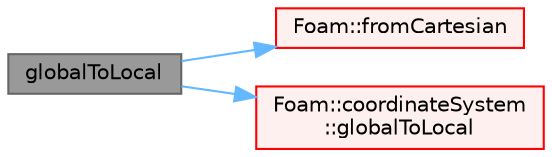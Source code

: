 digraph "globalToLocal"
{
 // LATEX_PDF_SIZE
  bgcolor="transparent";
  edge [fontname=Helvetica,fontsize=10,labelfontname=Helvetica,labelfontsize=10];
  node [fontname=Helvetica,fontsize=10,shape=box,height=0.2,width=0.4];
  rankdir="LR";
  Node1 [id="Node000001",label="globalToLocal",height=0.2,width=0.4,color="gray40", fillcolor="grey60", style="filled", fontcolor="black",tooltip=" "];
  Node1 -> Node2 [id="edge1_Node000001_Node000002",color="steelblue1",style="solid",tooltip=" "];
  Node2 [id="Node000002",label="Foam::fromCartesian",height=0.2,width=0.4,color="red", fillcolor="#FFF0F0", style="filled",URL="$namespaceFoam.html#ac275e046c22974d0da03dc97ff07ffae",tooltip=" "];
  Node1 -> Node8 [id="edge2_Node000001_Node000008",color="steelblue1",style="solid",tooltip=" "];
  Node8 [id="Node000008",label="Foam::coordinateSystem\l::globalToLocal",height=0.2,width=0.4,color="red", fillcolor="#FFF0F0", style="filled",URL="$classFoam_1_1coordinateSystem.html#a43e4efc6c3538e2f49842c81d8761018",tooltip=" "];
}

